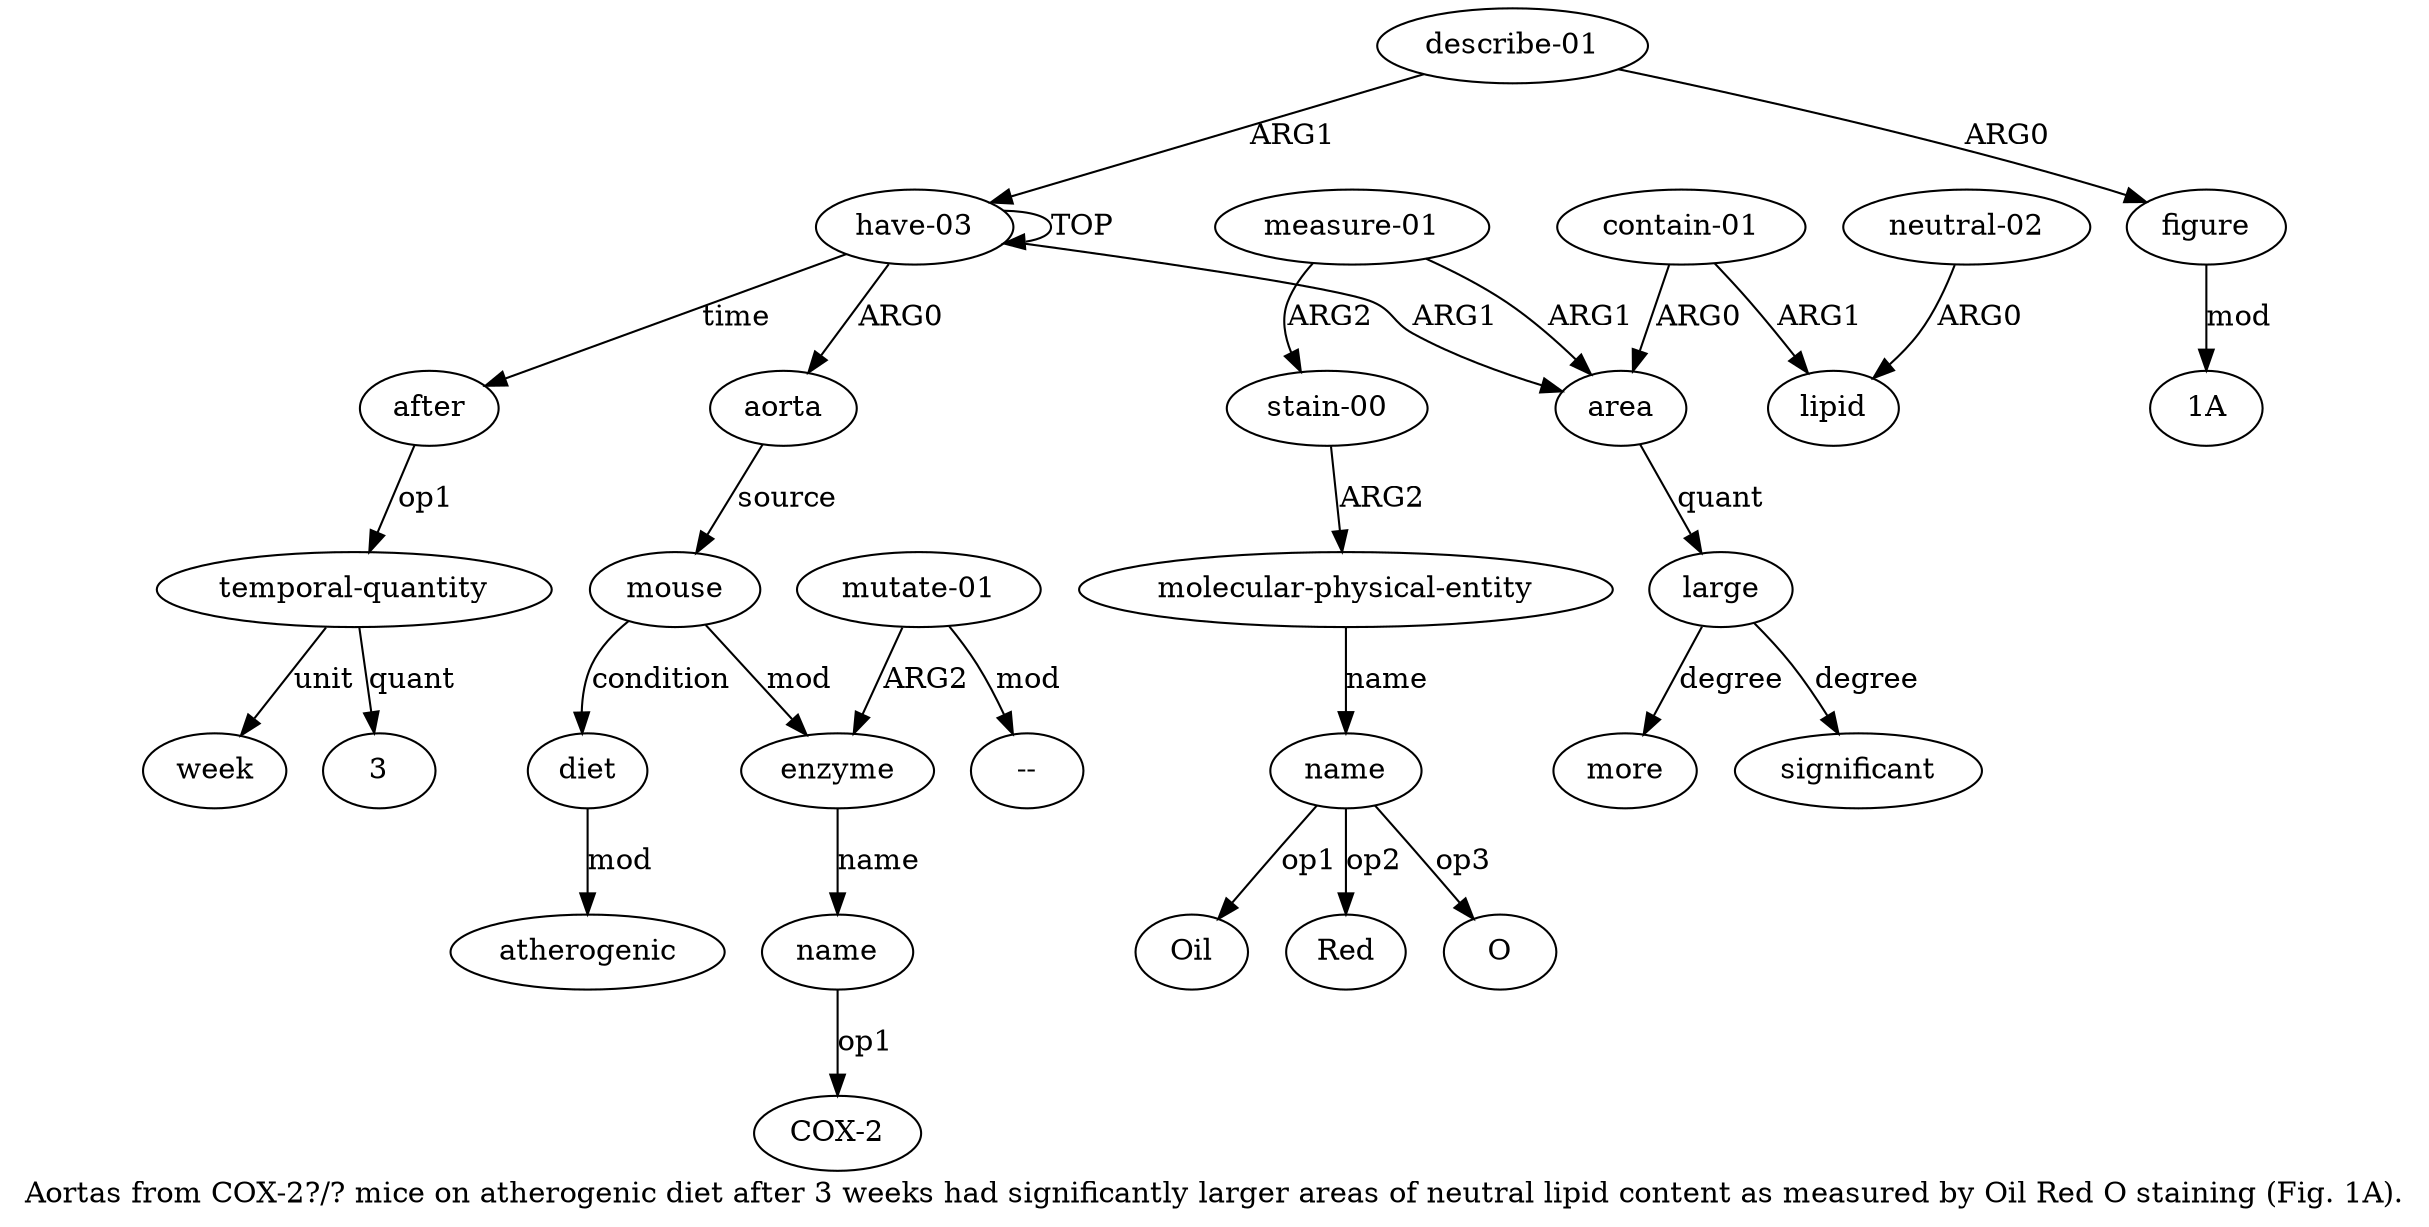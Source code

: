 digraph  {
	graph [label="Aortas from COX-2?/? mice on atherogenic diet after 3 weeks had significantly larger areas of neutral lipid content as measured \
by Oil Red O staining (Fig. 1A)."];
	node [label="\N"];
	a20	 [color=black,
		gold_ind=20,
		gold_label="temporal-quantity",
		label="temporal-quantity",
		test_ind=20,
		test_label="temporal-quantity"];
	a21	 [color=black,
		gold_ind=21,
		gold_label=week,
		label=week,
		test_ind=21,
		test_label=week];
	a20 -> a21 [key=0,
	color=black,
	gold_label=unit,
	label=unit,
	test_label=unit];
"a20 3" [color=black,
	gold_ind=-1,
	gold_label=3,
	label=3,
	test_ind=-1,
	test_label=3];
a20 -> "a20 3" [key=0,
color=black,
gold_label=quant,
label=quant,
test_label=quant];
a22 [color=black,
gold_ind=22,
gold_label="describe-01",
label="describe-01",
test_ind=22,
test_label="describe-01"];
a23 [color=black,
gold_ind=23,
gold_label=figure,
label=figure,
test_ind=23,
test_label=figure];
a22 -> a23 [key=0,
color=black,
gold_label=ARG0,
label=ARG0,
test_label=ARG0];
a0 [color=black,
gold_ind=0,
gold_label="have-03",
label="have-03",
test_ind=0,
test_label="have-03"];
a22 -> a0 [key=0,
color=black,
gold_label=ARG1,
label=ARG1,
test_label=ARG1];
"a23 1A" [color=black,
gold_ind=-1,
gold_label="1A",
label="1A",
test_ind=-1,
test_label="1A"];
a23 -> "a23 1A" [key=0,
color=black,
gold_label=mod,
label=mod,
test_label=mod];
"a5 --" [color=black,
gold_ind=-1,
gold_label="--",
label="--",
test_ind=-1,
test_label="--"];
"a18 O" [color=black,
gold_ind=-1,
gold_label=O,
label=O,
test_ind=-1,
test_label=O];
"a18 Oil" [color=black,
gold_ind=-1,
gold_label=Oil,
label=Oil,
test_ind=-1,
test_label=Oil];
"a4 COX-2" [color=black,
gold_ind=-1,
gold_label="COX-2",
label="COX-2",
test_ind=-1,
test_label="COX-2"];
a15 [color=black,
gold_ind=15,
gold_label="measure-01",
label="measure-01",
test_ind=15,
test_label="measure-01"];
a16 [color=black,
gold_ind=16,
gold_label="stain-00",
label="stain-00",
test_ind=16,
test_label="stain-00"];
a15 -> a16 [key=0,
color=black,
gold_label=ARG2,
label=ARG2,
test_label=ARG2];
a8 [color=black,
gold_ind=8,
gold_label=area,
label=area,
test_ind=8,
test_label=area];
a15 -> a8 [key=0,
color=black,
gold_label=ARG1,
label=ARG1,
test_label=ARG1];
a14 [color=black,
gold_ind=14,
gold_label="neutral-02",
label="neutral-02",
test_ind=14,
test_label="neutral-02"];
a13 [color=black,
gold_ind=13,
gold_label=lipid,
label=lipid,
test_ind=13,
test_label=lipid];
a14 -> a13 [key=0,
color=black,
gold_label=ARG0,
label=ARG0,
test_label=ARG0];
a17 [color=black,
gold_ind=17,
gold_label="molecular-physical-entity",
label="molecular-physical-entity",
test_ind=17,
test_label="molecular-physical-entity"];
a18 [color=black,
gold_ind=18,
gold_label=name,
label=name,
test_ind=18,
test_label=name];
a17 -> a18 [key=0,
color=black,
gold_label=name,
label=name,
test_label=name];
a16 -> a17 [key=0,
color=black,
gold_label=ARG2,
label=ARG2,
test_label=ARG2];
a11 [color=black,
gold_ind=11,
gold_label=significant,
label=significant,
test_ind=11,
test_label=significant];
a10 [color=black,
gold_ind=10,
gold_label=more,
label=more,
test_ind=10,
test_label=more];
a12 [color=black,
gold_ind=12,
gold_label="contain-01",
label="contain-01",
test_ind=12,
test_label="contain-01"];
a12 -> a13 [key=0,
color=black,
gold_label=ARG1,
label=ARG1,
test_label=ARG1];
a12 -> a8 [key=0,
color=black,
gold_label=ARG0,
label=ARG0,
test_label=ARG0];
a19 [color=black,
gold_ind=19,
gold_label=after,
label=after,
test_ind=19,
test_label=after];
a19 -> a20 [key=0,
color=black,
gold_label=op1,
label=op1,
test_label=op1];
a18 -> "a18 O" [key=0,
color=black,
gold_label=op3,
label=op3,
test_label=op3];
a18 -> "a18 Oil" [key=0,
color=black,
gold_label=op1,
label=op1,
test_label=op1];
"a18 Red" [color=black,
gold_ind=-1,
gold_label=Red,
label=Red,
test_ind=-1,
test_label=Red];
a18 -> "a18 Red" [key=0,
color=black,
gold_label=op2,
label=op2,
test_label=op2];
a1 [color=black,
gold_ind=1,
gold_label=aorta,
label=aorta,
test_ind=1,
test_label=aorta];
a2 [color=black,
gold_ind=2,
gold_label=mouse,
label=mouse,
test_ind=2,
test_label=mouse];
a1 -> a2 [key=0,
color=black,
gold_label=source,
label=source,
test_label=source];
a0 -> a19 [key=0,
color=black,
gold_label=time,
label=time,
test_label=time];
a0 -> a1 [key=0,
color=black,
gold_label=ARG0,
label=ARG0,
test_label=ARG0];
a0 -> a0 [key=0,
color=black,
gold_label=TOP,
label=TOP,
test_label=TOP];
a0 -> a8 [key=0,
color=black,
gold_label=ARG1,
label=ARG1,
test_label=ARG1];
a3 [color=black,
gold_ind=3,
gold_label=enzyme,
label=enzyme,
test_ind=3,
test_label=enzyme];
a4 [color=black,
gold_ind=4,
gold_label=name,
label=name,
test_ind=4,
test_label=name];
a3 -> a4 [key=0,
color=black,
gold_label=name,
label=name,
test_label=name];
a2 -> a3 [key=0,
color=black,
gold_label=mod,
label=mod,
test_label=mod];
a6 [color=black,
gold_ind=6,
gold_label=diet,
label=diet,
test_ind=6,
test_label=diet];
a2 -> a6 [key=0,
color=black,
gold_label=condition,
label=condition,
test_label=condition];
a5 [color=black,
gold_ind=5,
gold_label="mutate-01",
label="mutate-01",
test_ind=5,
test_label="mutate-01"];
a5 -> "a5 --" [key=0,
color=black,
gold_label=mod,
label=mod,
test_label=mod];
a5 -> a3 [key=0,
color=black,
gold_label=ARG2,
label=ARG2,
test_label=ARG2];
a4 -> "a4 COX-2" [key=0,
color=black,
gold_label=op1,
label=op1,
test_label=op1];
a7 [color=black,
gold_ind=7,
gold_label=atherogenic,
label=atherogenic,
test_ind=7,
test_label=atherogenic];
a6 -> a7 [key=0,
color=black,
gold_label=mod,
label=mod,
test_label=mod];
a9 [color=black,
gold_ind=9,
gold_label=large,
label=large,
test_ind=9,
test_label=large];
a9 -> a11 [key=0,
color=black,
gold_label=degree,
label=degree,
test_label=degree];
a9 -> a10 [key=0,
color=black,
gold_label=degree,
label=degree,
test_label=degree];
a8 -> a9 [key=0,
color=black,
gold_label=quant,
label=quant,
test_label=quant];
}
